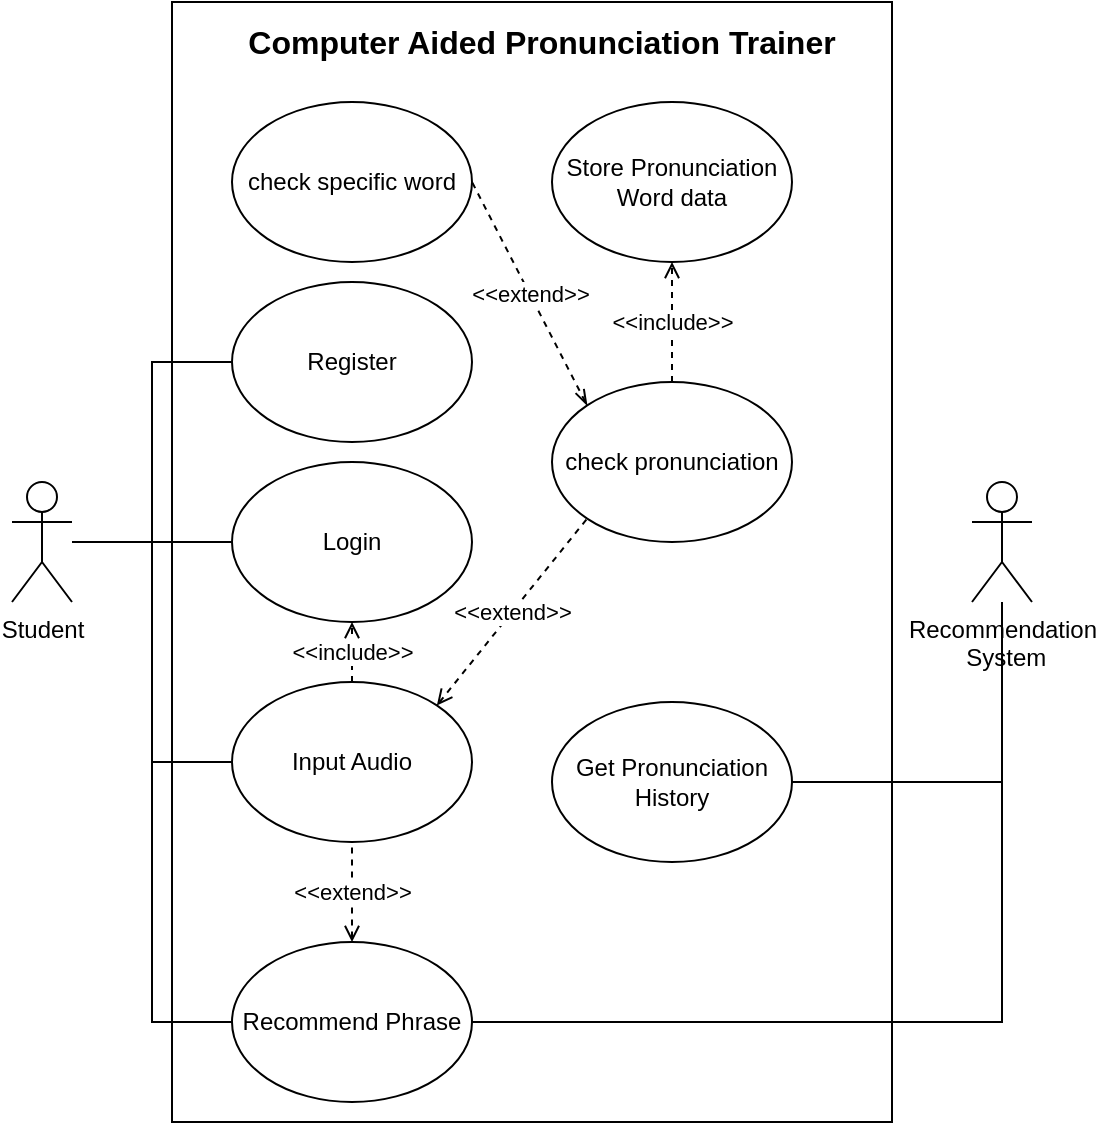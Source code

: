 <mxfile version="13.7.3" type="device"><diagram id="X646IkIPUdYwFvx2TEIL" name="Page-1"><mxGraphModel dx="1024" dy="592" grid="1" gridSize="10" guides="1" tooltips="1" connect="1" arrows="1" fold="1" page="1" pageScale="1" pageWidth="1169" pageHeight="827" math="0" shadow="0"><root><mxCell id="0"/><mxCell id="1" parent="0"/><mxCell id="ZI4pK0l5KqAFmXPSmsd6-1" value="" style="rounded=0;whiteSpace=wrap;html=1;" parent="1" vertex="1"><mxGeometry x="240" y="10" width="360" height="560" as="geometry"/></mxCell><mxCell id="ZI4pK0l5KqAFmXPSmsd6-32" style="edgeStyle=orthogonalEdgeStyle;rounded=0;orthogonalLoop=1;jettySize=auto;html=1;entryX=0;entryY=0.5;entryDx=0;entryDy=0;startArrow=none;startFill=0;endArrow=none;endFill=0;" parent="1" source="ZI4pK0l5KqAFmXPSmsd6-2" target="ZI4pK0l5KqAFmXPSmsd6-26" edge="1"><mxGeometry relative="1" as="geometry"/></mxCell><mxCell id="ZI4pK0l5KqAFmXPSmsd6-33" style="edgeStyle=orthogonalEdgeStyle;rounded=0;orthogonalLoop=1;jettySize=auto;html=1;entryX=0;entryY=0.5;entryDx=0;entryDy=0;startArrow=none;startFill=0;endArrow=none;endFill=0;" parent="1" source="ZI4pK0l5KqAFmXPSmsd6-2" target="ZI4pK0l5KqAFmXPSmsd6-10" edge="1"><mxGeometry relative="1" as="geometry"/></mxCell><mxCell id="ZI4pK0l5KqAFmXPSmsd6-34" style="edgeStyle=orthogonalEdgeStyle;rounded=0;orthogonalLoop=1;jettySize=auto;html=1;entryX=0;entryY=0.5;entryDx=0;entryDy=0;startArrow=none;startFill=0;endArrow=none;endFill=0;" parent="1" source="ZI4pK0l5KqAFmXPSmsd6-2" target="ZI4pK0l5KqAFmXPSmsd6-3" edge="1"><mxGeometry relative="1" as="geometry"/></mxCell><mxCell id="ZI4pK0l5KqAFmXPSmsd6-35" style="edgeStyle=orthogonalEdgeStyle;rounded=0;orthogonalLoop=1;jettySize=auto;html=1;entryX=0;entryY=0.5;entryDx=0;entryDy=0;startArrow=none;startFill=0;endArrow=none;endFill=0;" parent="1" source="ZI4pK0l5KqAFmXPSmsd6-2" target="ZI4pK0l5KqAFmXPSmsd6-15" edge="1"><mxGeometry relative="1" as="geometry"/></mxCell><mxCell id="ZI4pK0l5KqAFmXPSmsd6-2" value="Student" style="shape=umlActor;verticalLabelPosition=bottom;verticalAlign=top;html=1;outlineConnect=0;" parent="1" vertex="1"><mxGeometry x="160" y="250" width="30" height="60" as="geometry"/></mxCell><mxCell id="ZI4pK0l5KqAFmXPSmsd6-7" value="&amp;lt;&amp;lt;extend&amp;gt;&amp;gt;" style="rounded=0;orthogonalLoop=1;jettySize=auto;html=1;exitX=1;exitY=0;exitDx=0;exitDy=0;entryX=0;entryY=1;entryDx=0;entryDy=0;endArrow=none;endFill=0;dashed=1;startArrow=open;startFill=0;" parent="1" source="ZI4pK0l5KqAFmXPSmsd6-3" target="ZI4pK0l5KqAFmXPSmsd6-6" edge="1"><mxGeometry relative="1" as="geometry"/></mxCell><mxCell id="ZI4pK0l5KqAFmXPSmsd6-11" value="&amp;lt;&amp;lt;include&amp;gt;&amp;gt;" style="edgeStyle=none;rounded=0;orthogonalLoop=1;jettySize=auto;html=1;exitX=0.5;exitY=0;exitDx=0;exitDy=0;entryX=0.5;entryY=1;entryDx=0;entryDy=0;dashed=1;startArrow=none;startFill=0;endArrow=open;endFill=0;" parent="1" source="ZI4pK0l5KqAFmXPSmsd6-3" target="ZI4pK0l5KqAFmXPSmsd6-10" edge="1"><mxGeometry relative="1" as="geometry"/></mxCell><mxCell id="ZI4pK0l5KqAFmXPSmsd6-3" value="Input Audio" style="ellipse;whiteSpace=wrap;html=1;" parent="1" vertex="1"><mxGeometry x="270" y="350" width="120" height="80" as="geometry"/></mxCell><mxCell id="ZI4pK0l5KqAFmXPSmsd6-12" value="&amp;lt;&amp;lt;include&amp;gt;&amp;gt;" style="edgeStyle=none;rounded=0;orthogonalLoop=1;jettySize=auto;html=1;dashed=1;startArrow=none;startFill=0;endArrow=open;endFill=0;" parent="1" source="ZI4pK0l5KqAFmXPSmsd6-6" target="ZI4pK0l5KqAFmXPSmsd6-9" edge="1"><mxGeometry relative="1" as="geometry"/></mxCell><mxCell id="ZI4pK0l5KqAFmXPSmsd6-23" value="&amp;lt;&amp;lt;extend&amp;gt;&amp;gt;" style="rounded=0;orthogonalLoop=1;jettySize=auto;html=1;exitX=0;exitY=0;exitDx=0;exitDy=0;entryX=1;entryY=0.5;entryDx=0;entryDy=0;startArrow=openThin;startFill=0;endArrow=none;endFill=0;dashed=1;" parent="1" source="ZI4pK0l5KqAFmXPSmsd6-6" target="ZI4pK0l5KqAFmXPSmsd6-21" edge="1"><mxGeometry relative="1" as="geometry"/></mxCell><mxCell id="ZI4pK0l5KqAFmXPSmsd6-6" value="check pronunciation" style="ellipse;whiteSpace=wrap;html=1;" parent="1" vertex="1"><mxGeometry x="430" y="200" width="120" height="80" as="geometry"/></mxCell><mxCell id="ZI4pK0l5KqAFmXPSmsd6-8" value="Recommendation&lt;br&gt;&amp;nbsp;System" style="shape=umlActor;verticalLabelPosition=bottom;verticalAlign=top;html=1;outlineConnect=0;" parent="1" vertex="1"><mxGeometry x="640" y="250" width="30" height="60" as="geometry"/></mxCell><mxCell id="ZI4pK0l5KqAFmXPSmsd6-9" value="Store Pronunciation Word data" style="ellipse;whiteSpace=wrap;html=1;" parent="1" vertex="1"><mxGeometry x="430" y="60" width="120" height="80" as="geometry"/></mxCell><mxCell id="ZI4pK0l5KqAFmXPSmsd6-10" value="Login" style="ellipse;whiteSpace=wrap;html=1;" parent="1" vertex="1"><mxGeometry x="270" y="240" width="120" height="80" as="geometry"/></mxCell><mxCell id="ZI4pK0l5KqAFmXPSmsd6-29" style="edgeStyle=orthogonalEdgeStyle;rounded=0;orthogonalLoop=1;jettySize=auto;html=1;exitX=1;exitY=0.5;exitDx=0;exitDy=0;startArrow=none;startFill=0;endArrow=none;endFill=0;" parent="1" source="ZI4pK0l5KqAFmXPSmsd6-13" target="ZI4pK0l5KqAFmXPSmsd6-8" edge="1"><mxGeometry relative="1" as="geometry"/></mxCell><mxCell id="ZI4pK0l5KqAFmXPSmsd6-13" value="Get Pronunciation History" style="ellipse;whiteSpace=wrap;html=1;" parent="1" vertex="1"><mxGeometry x="430" y="360" width="120" height="80" as="geometry"/></mxCell><mxCell id="ZI4pK0l5KqAFmXPSmsd6-20" value="&amp;lt;&amp;lt;extend&amp;gt;&amp;gt;" style="rounded=0;orthogonalLoop=1;jettySize=auto;html=1;entryX=0.5;entryY=1;entryDx=0;entryDy=0;startArrow=open;startFill=0;endArrow=none;endFill=0;dashed=1;" parent="1" source="ZI4pK0l5KqAFmXPSmsd6-15" target="ZI4pK0l5KqAFmXPSmsd6-3" edge="1"><mxGeometry relative="1" as="geometry"/></mxCell><mxCell id="ZI4pK0l5KqAFmXPSmsd6-30" style="edgeStyle=orthogonalEdgeStyle;rounded=0;orthogonalLoop=1;jettySize=auto;html=1;startArrow=none;startFill=0;endArrow=none;endFill=0;" parent="1" source="ZI4pK0l5KqAFmXPSmsd6-15" target="ZI4pK0l5KqAFmXPSmsd6-8" edge="1"><mxGeometry relative="1" as="geometry"/></mxCell><mxCell id="ZI4pK0l5KqAFmXPSmsd6-15" value="Recommend Phrase" style="ellipse;whiteSpace=wrap;html=1;" parent="1" vertex="1"><mxGeometry x="270" y="480" width="120" height="80" as="geometry"/></mxCell><mxCell id="ZI4pK0l5KqAFmXPSmsd6-21" value="check specific word" style="ellipse;whiteSpace=wrap;html=1;" parent="1" vertex="1"><mxGeometry x="270" y="60" width="120" height="80" as="geometry"/></mxCell><mxCell id="ZI4pK0l5KqAFmXPSmsd6-26" value="Register" style="ellipse;whiteSpace=wrap;html=1;" parent="1" vertex="1"><mxGeometry x="270" y="150" width="120" height="80" as="geometry"/></mxCell><mxCell id="ZI4pK0l5KqAFmXPSmsd6-28" value="&lt;b&gt;&lt;font style=&quot;font-size: 16px&quot;&gt;Computer Aided Pronunciation Trainer&lt;/font&gt;&lt;/b&gt;" style="text;html=1;strokeColor=none;fillColor=none;align=center;verticalAlign=middle;whiteSpace=wrap;rounded=0;" parent="1" vertex="1"><mxGeometry x="260" y="20" width="330" height="20" as="geometry"/></mxCell></root></mxGraphModel></diagram></mxfile>